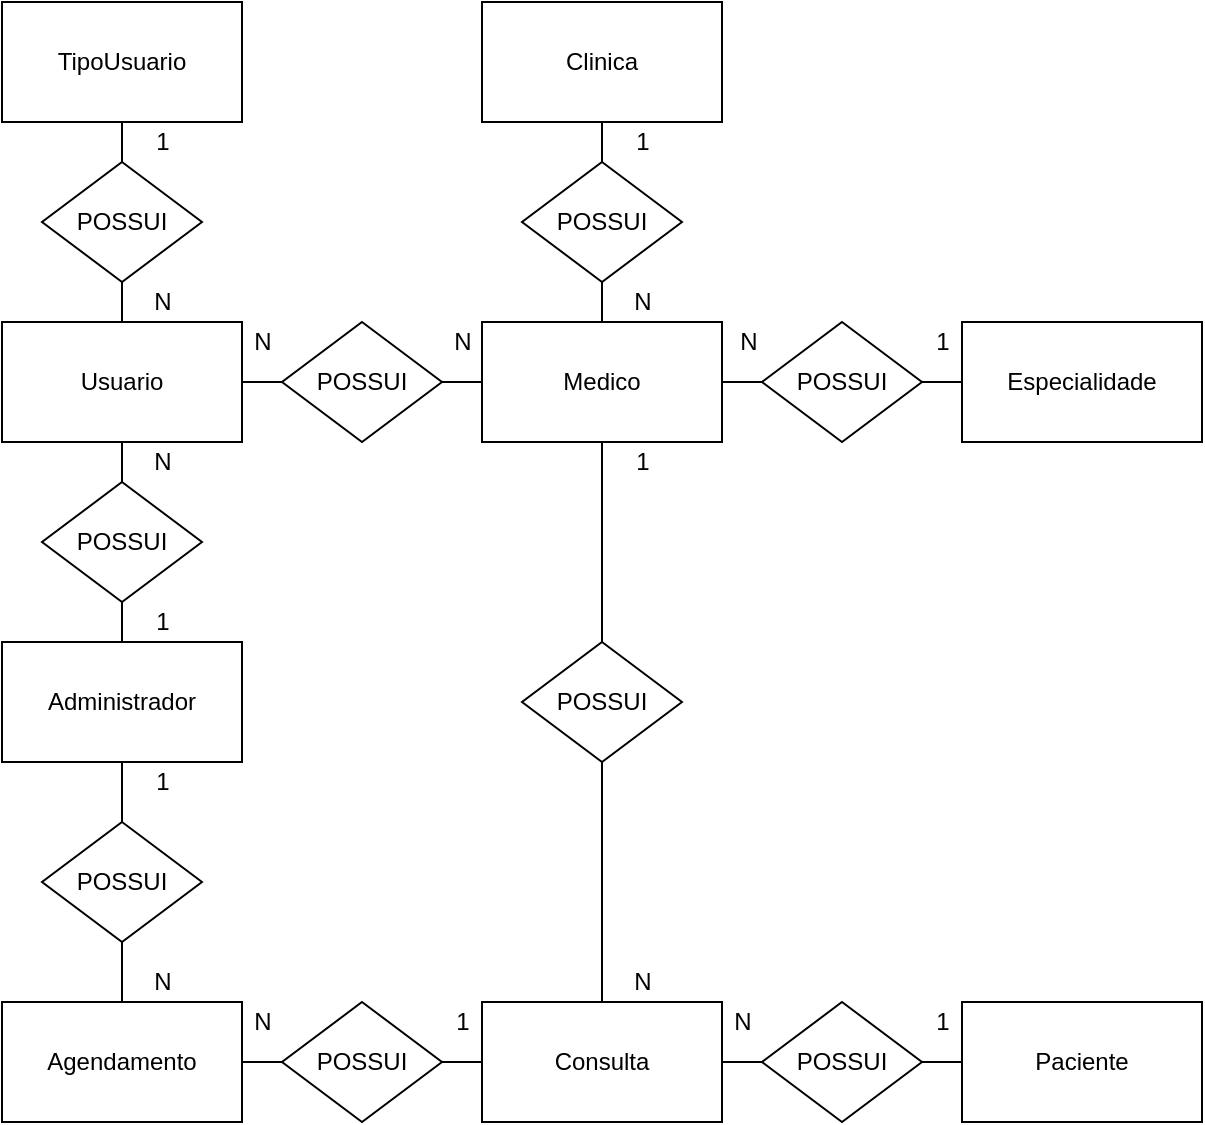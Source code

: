 <mxfile version="12.6.7" type="device" pages="2"><diagram id="TQEibAYNLQD4fB1Y10O1" name="Conceitual"><mxGraphModel dx="1038" dy="531" grid="1" gridSize="10" guides="1" tooltips="1" connect="1" arrows="1" fold="1" page="1" pageScale="1" pageWidth="827" pageHeight="1169" math="0" shadow="0"><root><mxCell id="0"/><mxCell id="1" parent="0"/><mxCell id="JsGU8WFExChSPO1EFhn9-9" value="" style="edgeStyle=orthogonalEdgeStyle;rounded=0;orthogonalLoop=1;jettySize=auto;html=1;endArrow=none;endFill=0;" edge="1" parent="1" source="qaAcS1WDmb_CQuU-TjrD-1" target="JsGU8WFExChSPO1EFhn9-8"><mxGeometry relative="1" as="geometry"/></mxCell><mxCell id="qaAcS1WDmb_CQuU-TjrD-1" value="TipoUsuario" style="rounded=0;whiteSpace=wrap;html=1;" vertex="1" parent="1"><mxGeometry x="40" y="40" width="120" height="60" as="geometry"/></mxCell><mxCell id="qaAcS1WDmb_CQuU-TjrD-23" value="" style="edgeStyle=orthogonalEdgeStyle;rounded=0;orthogonalLoop=1;jettySize=auto;html=1;endArrow=none;endFill=0;" edge="1" parent="1" source="qaAcS1WDmb_CQuU-TjrD-2" target="qaAcS1WDmb_CQuU-TjrD-7"><mxGeometry relative="1" as="geometry"/></mxCell><mxCell id="qaAcS1WDmb_CQuU-TjrD-2" value="Clinica" style="rounded=0;whiteSpace=wrap;html=1;" vertex="1" parent="1"><mxGeometry x="280" y="40" width="120" height="60" as="geometry"/></mxCell><mxCell id="qaAcS1WDmb_CQuU-TjrD-6" value="Paciente" style="rounded=0;whiteSpace=wrap;html=1;" vertex="1" parent="1"><mxGeometry x="520" y="540" width="120" height="60" as="geometry"/></mxCell><mxCell id="qaAcS1WDmb_CQuU-TjrD-7" value="POSSUI" style="rhombus;whiteSpace=wrap;html=1;" vertex="1" parent="1"><mxGeometry x="300" y="120" width="80" height="60" as="geometry"/></mxCell><mxCell id="kOz3PuAdi-JcdX0EaxmS-5" value="" style="edgeStyle=orthogonalEdgeStyle;rounded=0;orthogonalLoop=1;jettySize=auto;html=1;endArrow=none;endFill=0;" edge="1" parent="1" source="qaAcS1WDmb_CQuU-TjrD-26" target="2de9z5_rEX5cjJk7qdY--2"><mxGeometry relative="1" as="geometry"/></mxCell><mxCell id="JsGU8WFExChSPO1EFhn9-15" value="" style="edgeStyle=orthogonalEdgeStyle;rounded=0;orthogonalLoop=1;jettySize=auto;html=1;endArrow=none;endFill=0;" edge="1" parent="1" source="qaAcS1WDmb_CQuU-TjrD-26" target="JsGU8WFExChSPO1EFhn9-13"><mxGeometry relative="1" as="geometry"/></mxCell><mxCell id="qaAcS1WDmb_CQuU-TjrD-26" value="Medico" style="rounded=0;whiteSpace=wrap;html=1;" vertex="1" parent="1"><mxGeometry x="280" y="200" width="120" height="60" as="geometry"/></mxCell><mxCell id="qaAcS1WDmb_CQuU-TjrD-27" value="" style="edgeStyle=orthogonalEdgeStyle;rounded=0;orthogonalLoop=1;jettySize=auto;html=1;endArrow=none;endFill=0;" edge="1" parent="1" source="qaAcS1WDmb_CQuU-TjrD-7" target="qaAcS1WDmb_CQuU-TjrD-26"><mxGeometry relative="1" as="geometry"><mxPoint x="340" y="320" as="sourcePoint"/><mxPoint x="340" y="400" as="targetPoint"/></mxGeometry></mxCell><mxCell id="qaAcS1WDmb_CQuU-TjrD-46" value="1" style="text;html=1;align=center;verticalAlign=middle;resizable=0;points=[];autosize=1;" vertex="1" parent="1"><mxGeometry x="350" y="100" width="20" height="20" as="geometry"/></mxCell><mxCell id="qaAcS1WDmb_CQuU-TjrD-47" value="N" style="text;html=1;align=center;verticalAlign=middle;resizable=0;points=[];autosize=1;" vertex="1" parent="1"><mxGeometry x="350" y="180" width="20" height="20" as="geometry"/></mxCell><mxCell id="kOz3PuAdi-JcdX0EaxmS-6" value="" style="edgeStyle=orthogonalEdgeStyle;rounded=0;orthogonalLoop=1;jettySize=auto;html=1;endArrow=none;endFill=0;" edge="1" parent="1" source="2de9z5_rEX5cjJk7qdY--2"><mxGeometry relative="1" as="geometry"><mxPoint x="340" y="540" as="targetPoint"/></mxGeometry></mxCell><mxCell id="2de9z5_rEX5cjJk7qdY--2" value="POSSUI" style="rhombus;whiteSpace=wrap;html=1;" vertex="1" parent="1"><mxGeometry x="300" y="360" width="80" height="60" as="geometry"/></mxCell><mxCell id="kOz3PuAdi-JcdX0EaxmS-7" value="Consulta" style="rounded=0;whiteSpace=wrap;html=1;" vertex="1" parent="1"><mxGeometry x="280" y="540" width="120" height="60" as="geometry"/></mxCell><mxCell id="kOz3PuAdi-JcdX0EaxmS-15" value="" style="edgeStyle=orthogonalEdgeStyle;rounded=0;orthogonalLoop=1;jettySize=auto;html=1;endArrow=none;endFill=0;" edge="1" parent="1" source="kOz3PuAdi-JcdX0EaxmS-8" target="kOz3PuAdi-JcdX0EaxmS-14"><mxGeometry relative="1" as="geometry"/></mxCell><mxCell id="kOz3PuAdi-JcdX0EaxmS-8" value="Administrador" style="rounded=0;whiteSpace=wrap;html=1;" vertex="1" parent="1"><mxGeometry x="40" y="360" width="120" height="60" as="geometry"/></mxCell><mxCell id="kOz3PuAdi-JcdX0EaxmS-18" value="" style="edgeStyle=orthogonalEdgeStyle;rounded=0;orthogonalLoop=1;jettySize=auto;html=1;endArrow=none;endFill=0;" edge="1" parent="1" source="kOz3PuAdi-JcdX0EaxmS-9" target="kOz3PuAdi-JcdX0EaxmS-17"><mxGeometry relative="1" as="geometry"/></mxCell><mxCell id="kOz3PuAdi-JcdX0EaxmS-9" value="Agendamento" style="rounded=0;whiteSpace=wrap;html=1;" vertex="1" parent="1"><mxGeometry x="40" y="540" width="120" height="60" as="geometry"/></mxCell><mxCell id="kOz3PuAdi-JcdX0EaxmS-16" value="" style="edgeStyle=orthogonalEdgeStyle;rounded=0;orthogonalLoop=1;jettySize=auto;html=1;endArrow=none;endFill=0;" edge="1" parent="1" source="kOz3PuAdi-JcdX0EaxmS-14" target="kOz3PuAdi-JcdX0EaxmS-9"><mxGeometry relative="1" as="geometry"/></mxCell><mxCell id="kOz3PuAdi-JcdX0EaxmS-14" value="POSSUI" style="rhombus;whiteSpace=wrap;html=1;" vertex="1" parent="1"><mxGeometry x="60" y="450" width="80" height="60" as="geometry"/></mxCell><mxCell id="kOz3PuAdi-JcdX0EaxmS-19" value="" style="edgeStyle=orthogonalEdgeStyle;rounded=0;orthogonalLoop=1;jettySize=auto;html=1;endArrow=none;endFill=0;" edge="1" parent="1" source="kOz3PuAdi-JcdX0EaxmS-17" target="kOz3PuAdi-JcdX0EaxmS-7"><mxGeometry relative="1" as="geometry"/></mxCell><mxCell id="kOz3PuAdi-JcdX0EaxmS-17" value="POSSUI" style="rhombus;whiteSpace=wrap;html=1;" vertex="1" parent="1"><mxGeometry x="180" y="540" width="80" height="60" as="geometry"/></mxCell><mxCell id="kOz3PuAdi-JcdX0EaxmS-27" style="edgeStyle=orthogonalEdgeStyle;rounded=0;orthogonalLoop=1;jettySize=auto;html=1;exitX=0;exitY=0.5;exitDx=0;exitDy=0;entryX=1;entryY=0.5;entryDx=0;entryDy=0;endArrow=none;endFill=0;" edge="1" parent="1" source="kOz3PuAdi-JcdX0EaxmS-25" target="kOz3PuAdi-JcdX0EaxmS-7"><mxGeometry relative="1" as="geometry"/></mxCell><mxCell id="JsGU8WFExChSPO1EFhn9-11" value="" style="edgeStyle=orthogonalEdgeStyle;rounded=0;orthogonalLoop=1;jettySize=auto;html=1;endArrow=none;endFill=0;" edge="1" parent="1" source="kOz3PuAdi-JcdX0EaxmS-25" target="qaAcS1WDmb_CQuU-TjrD-6"><mxGeometry relative="1" as="geometry"/></mxCell><mxCell id="kOz3PuAdi-JcdX0EaxmS-25" value="POSSUI" style="rhombus;whiteSpace=wrap;html=1;" vertex="1" parent="1"><mxGeometry x="420" y="540" width="80" height="60" as="geometry"/></mxCell><mxCell id="JsGU8WFExChSPO1EFhn9-3" value="" style="edgeStyle=orthogonalEdgeStyle;rounded=0;orthogonalLoop=1;jettySize=auto;html=1;endArrow=none;endFill=0;" edge="1" parent="1" source="JsGU8WFExChSPO1EFhn9-1" target="JsGU8WFExChSPO1EFhn9-2"><mxGeometry relative="1" as="geometry"/></mxCell><mxCell id="JsGU8WFExChSPO1EFhn9-6" value="" style="edgeStyle=orthogonalEdgeStyle;rounded=0;orthogonalLoop=1;jettySize=auto;html=1;endArrow=none;endFill=0;" edge="1" parent="1" source="JsGU8WFExChSPO1EFhn9-1" target="JsGU8WFExChSPO1EFhn9-5"><mxGeometry relative="1" as="geometry"/></mxCell><mxCell id="JsGU8WFExChSPO1EFhn9-1" value="Usuario" style="rounded=0;whiteSpace=wrap;html=1;" vertex="1" parent="1"><mxGeometry x="40" y="200" width="120" height="60" as="geometry"/></mxCell><mxCell id="JsGU8WFExChSPO1EFhn9-4" value="" style="edgeStyle=orthogonalEdgeStyle;rounded=0;orthogonalLoop=1;jettySize=auto;html=1;endArrow=none;endFill=0;" edge="1" parent="1" source="JsGU8WFExChSPO1EFhn9-2" target="kOz3PuAdi-JcdX0EaxmS-8"><mxGeometry relative="1" as="geometry"/></mxCell><mxCell id="JsGU8WFExChSPO1EFhn9-2" value="POSSUI" style="rhombus;whiteSpace=wrap;html=1;" vertex="1" parent="1"><mxGeometry x="60" y="280" width="80" height="60" as="geometry"/></mxCell><mxCell id="JsGU8WFExChSPO1EFhn9-7" value="" style="edgeStyle=orthogonalEdgeStyle;rounded=0;orthogonalLoop=1;jettySize=auto;html=1;endArrow=none;endFill=0;" edge="1" parent="1" source="JsGU8WFExChSPO1EFhn9-5" target="qaAcS1WDmb_CQuU-TjrD-26"><mxGeometry relative="1" as="geometry"/></mxCell><mxCell id="JsGU8WFExChSPO1EFhn9-5" value="POSSUI" style="rhombus;whiteSpace=wrap;html=1;" vertex="1" parent="1"><mxGeometry x="180" y="200" width="80" height="60" as="geometry"/></mxCell><mxCell id="JsGU8WFExChSPO1EFhn9-10" value="" style="edgeStyle=orthogonalEdgeStyle;rounded=0;orthogonalLoop=1;jettySize=auto;html=1;endArrow=none;endFill=0;" edge="1" parent="1" source="JsGU8WFExChSPO1EFhn9-8" target="JsGU8WFExChSPO1EFhn9-1"><mxGeometry relative="1" as="geometry"/></mxCell><mxCell id="JsGU8WFExChSPO1EFhn9-8" value="POSSUI" style="rhombus;whiteSpace=wrap;html=1;" vertex="1" parent="1"><mxGeometry x="60" y="120" width="80" height="60" as="geometry"/></mxCell><mxCell id="JsGU8WFExChSPO1EFhn9-12" value="Especialidade" style="rounded=0;whiteSpace=wrap;html=1;" vertex="1" parent="1"><mxGeometry x="520" y="200" width="120" height="60" as="geometry"/></mxCell><mxCell id="JsGU8WFExChSPO1EFhn9-14" value="" style="edgeStyle=orthogonalEdgeStyle;rounded=0;orthogonalLoop=1;jettySize=auto;html=1;endArrow=none;endFill=0;" edge="1" parent="1" source="JsGU8WFExChSPO1EFhn9-13" target="JsGU8WFExChSPO1EFhn9-12"><mxGeometry relative="1" as="geometry"/></mxCell><mxCell id="JsGU8WFExChSPO1EFhn9-13" value="POSSUI" style="rhombus;whiteSpace=wrap;html=1;" vertex="1" parent="1"><mxGeometry x="420" y="200" width="80" height="60" as="geometry"/></mxCell><mxCell id="JsGU8WFExChSPO1EFhn9-16" value="N" style="text;html=1;align=center;verticalAlign=middle;resizable=0;points=[];autosize=1;" vertex="1" parent="1"><mxGeometry x="110" y="180" width="20" height="20" as="geometry"/></mxCell><mxCell id="JsGU8WFExChSPO1EFhn9-17" value="1" style="text;html=1;align=center;verticalAlign=middle;resizable=0;points=[];autosize=1;" vertex="1" parent="1"><mxGeometry x="110" y="100" width="20" height="20" as="geometry"/></mxCell><mxCell id="JsGU8WFExChSPO1EFhn9-18" value="N" style="text;html=1;align=center;verticalAlign=middle;resizable=0;points=[];autosize=1;" vertex="1" parent="1"><mxGeometry x="110" y="260" width="20" height="20" as="geometry"/></mxCell><mxCell id="JsGU8WFExChSPO1EFhn9-19" value="1" style="text;html=1;align=center;verticalAlign=middle;resizable=0;points=[];autosize=1;" vertex="1" parent="1"><mxGeometry x="110" y="340" width="20" height="20" as="geometry"/></mxCell><mxCell id="JsGU8WFExChSPO1EFhn9-20" value="N" style="text;html=1;align=center;verticalAlign=middle;resizable=0;points=[];autosize=1;" vertex="1" parent="1"><mxGeometry x="160" y="200" width="20" height="20" as="geometry"/></mxCell><mxCell id="JsGU8WFExChSPO1EFhn9-21" value="N" style="text;html=1;align=center;verticalAlign=middle;resizable=0;points=[];autosize=1;" vertex="1" parent="1"><mxGeometry x="260" y="200" width="20" height="20" as="geometry"/></mxCell><mxCell id="JsGU8WFExChSPO1EFhn9-22" value="N" style="text;html=1;align=center;verticalAlign=middle;resizable=0;points=[];autosize=1;" vertex="1" parent="1"><mxGeometry x="403" y="200" width="20" height="20" as="geometry"/></mxCell><mxCell id="JsGU8WFExChSPO1EFhn9-23" value="1" style="text;html=1;align=center;verticalAlign=middle;resizable=0;points=[];autosize=1;" vertex="1" parent="1"><mxGeometry x="500" y="200" width="20" height="20" as="geometry"/></mxCell><mxCell id="JsGU8WFExChSPO1EFhn9-24" value="1" style="text;html=1;align=center;verticalAlign=middle;resizable=0;points=[];autosize=1;" vertex="1" parent="1"><mxGeometry x="350" y="260" width="20" height="20" as="geometry"/></mxCell><mxCell id="JsGU8WFExChSPO1EFhn9-25" value="N" style="text;html=1;align=center;verticalAlign=middle;resizable=0;points=[];autosize=1;" vertex="1" parent="1"><mxGeometry x="350" y="520" width="20" height="20" as="geometry"/></mxCell><mxCell id="JsGU8WFExChSPO1EFhn9-26" value="1" style="text;html=1;align=center;verticalAlign=middle;resizable=0;points=[];autosize=1;" vertex="1" parent="1"><mxGeometry x="110" y="420" width="20" height="20" as="geometry"/></mxCell><mxCell id="JsGU8WFExChSPO1EFhn9-27" value="N" style="text;html=1;align=center;verticalAlign=middle;resizable=0;points=[];autosize=1;" vertex="1" parent="1"><mxGeometry x="110" y="520" width="20" height="20" as="geometry"/></mxCell><mxCell id="JsGU8WFExChSPO1EFhn9-28" value="N" style="text;html=1;align=center;verticalAlign=middle;resizable=0;points=[];autosize=1;" vertex="1" parent="1"><mxGeometry x="160" y="540" width="20" height="20" as="geometry"/></mxCell><mxCell id="JsGU8WFExChSPO1EFhn9-29" value="1" style="text;html=1;align=center;verticalAlign=middle;resizable=0;points=[];autosize=1;" vertex="1" parent="1"><mxGeometry x="260" y="540" width="20" height="20" as="geometry"/></mxCell><mxCell id="JsGU8WFExChSPO1EFhn9-30" value="N" style="text;html=1;align=center;verticalAlign=middle;resizable=0;points=[];autosize=1;" vertex="1" parent="1"><mxGeometry x="400" y="540" width="20" height="20" as="geometry"/></mxCell><mxCell id="JsGU8WFExChSPO1EFhn9-31" value="1" style="text;html=1;align=center;verticalAlign=middle;resizable=0;points=[];autosize=1;" vertex="1" parent="1"><mxGeometry x="500" y="540" width="20" height="20" as="geometry"/></mxCell></root></mxGraphModel></diagram><diagram id="VWDOkoQ47A2QnLUfGnRu" name="Logico"><mxGraphModel dx="1038" dy="1700" grid="1" gridSize="10" guides="1" tooltips="1" connect="1" arrows="1" fold="1" page="1" pageScale="1" pageWidth="827" pageHeight="1169" math="0" shadow="0"><root><mxCell id="0JtHbBOzwV4y9Ty-FAQr-0"/><mxCell id="0JtHbBOzwV4y9Ty-FAQr-1" parent="0JtHbBOzwV4y9Ty-FAQr-0"/><mxCell id="dX041_CY7bI-gpifga4f-0" value="Clinica" style="swimlane;fontStyle=0;childLayout=stackLayout;horizontal=1;startSize=26;fillColor=#e0e0e0;horizontalStack=0;resizeParent=1;resizeParentMax=0;resizeLast=0;collapsible=1;marginBottom=0;swimlaneFillColor=#ffffff;align=center;fontSize=14;" vertex="1" parent="0JtHbBOzwV4y9Ty-FAQr-1"><mxGeometry x="70" y="340" width="160" height="186" as="geometry"/></mxCell><mxCell id="dX041_CY7bI-gpifga4f-1" value="IdClinica" style="shape=partialRectangle;top=0;left=0;right=0;bottom=1;align=left;verticalAlign=middle;fillColor=none;spacingLeft=34;spacingRight=4;overflow=hidden;rotatable=0;points=[[0,0.5],[1,0.5]];portConstraint=eastwest;dropTarget=0;fontStyle=5;fontSize=12;" vertex="1" parent="dX041_CY7bI-gpifga4f-0"><mxGeometry y="26" width="160" height="30" as="geometry"/></mxCell><mxCell id="dX041_CY7bI-gpifga4f-2" value="PK" style="shape=partialRectangle;top=0;left=0;bottom=0;fillColor=none;align=left;verticalAlign=middle;spacingLeft=4;spacingRight=4;overflow=hidden;rotatable=0;points=[];portConstraint=eastwest;part=1;fontSize=12;" vertex="1" connectable="0" parent="dX041_CY7bI-gpifga4f-1"><mxGeometry width="30" height="30" as="geometry"/></mxCell><mxCell id="dX041_CY7bI-gpifga4f-3" value="Endereço" style="shape=partialRectangle;top=0;left=0;right=0;bottom=0;align=left;verticalAlign=top;fillColor=none;spacingLeft=34;spacingRight=4;overflow=hidden;rotatable=0;points=[[0,0.5],[1,0.5]];portConstraint=eastwest;dropTarget=0;fontSize=12;" vertex="1" parent="dX041_CY7bI-gpifga4f-0"><mxGeometry y="56" width="160" height="26" as="geometry"/></mxCell><mxCell id="dX041_CY7bI-gpifga4f-4" value="" style="shape=partialRectangle;top=0;left=0;bottom=0;fillColor=none;align=left;verticalAlign=top;spacingLeft=4;spacingRight=4;overflow=hidden;rotatable=0;points=[];portConstraint=eastwest;part=1;fontSize=12;" vertex="1" connectable="0" parent="dX041_CY7bI-gpifga4f-3"><mxGeometry width="30" height="26" as="geometry"/></mxCell><mxCell id="dX041_CY7bI-gpifga4f-5" value="HoraAtendimento" style="shape=partialRectangle;top=0;left=0;right=0;bottom=0;align=left;verticalAlign=top;fillColor=none;spacingLeft=34;spacingRight=4;overflow=hidden;rotatable=0;points=[[0,0.5],[1,0.5]];portConstraint=eastwest;dropTarget=0;fontSize=12;" vertex="1" parent="dX041_CY7bI-gpifga4f-0"><mxGeometry y="82" width="160" height="26" as="geometry"/></mxCell><mxCell id="dX041_CY7bI-gpifga4f-6" value="" style="shape=partialRectangle;top=0;left=0;bottom=0;fillColor=none;align=left;verticalAlign=top;spacingLeft=4;spacingRight=4;overflow=hidden;rotatable=0;points=[];portConstraint=eastwest;part=1;fontSize=12;" vertex="1" connectable="0" parent="dX041_CY7bI-gpifga4f-5"><mxGeometry width="30" height="26" as="geometry"/></mxCell><mxCell id="dX041_CY7bI-gpifga4f-7" value="CNPJ" style="shape=partialRectangle;top=0;left=0;right=0;bottom=0;align=left;verticalAlign=top;fillColor=none;spacingLeft=34;spacingRight=4;overflow=hidden;rotatable=0;points=[[0,0.5],[1,0.5]];portConstraint=eastwest;dropTarget=0;fontSize=12;" vertex="1" parent="dX041_CY7bI-gpifga4f-0"><mxGeometry y="108" width="160" height="26" as="geometry"/></mxCell><mxCell id="dX041_CY7bI-gpifga4f-8" value="" style="shape=partialRectangle;top=0;left=0;bottom=0;fillColor=none;align=left;verticalAlign=top;spacingLeft=4;spacingRight=4;overflow=hidden;rotatable=0;points=[];portConstraint=eastwest;part=1;fontSize=12;" vertex="1" connectable="0" parent="dX041_CY7bI-gpifga4f-7"><mxGeometry width="30" height="26" as="geometry"/></mxCell><mxCell id="dX041_CY7bI-gpifga4f-11" value="NomeFantasia" style="shape=partialRectangle;top=0;left=0;right=0;bottom=0;align=left;verticalAlign=top;fillColor=none;spacingLeft=34;spacingRight=4;overflow=hidden;rotatable=0;points=[[0,0.5],[1,0.5]];portConstraint=eastwest;dropTarget=0;fontSize=12;" vertex="1" parent="dX041_CY7bI-gpifga4f-0"><mxGeometry y="134" width="160" height="26" as="geometry"/></mxCell><mxCell id="dX041_CY7bI-gpifga4f-12" value="" style="shape=partialRectangle;top=0;left=0;bottom=0;fillColor=none;align=left;verticalAlign=top;spacingLeft=4;spacingRight=4;overflow=hidden;rotatable=0;points=[];portConstraint=eastwest;part=1;fontSize=12;" vertex="1" connectable="0" parent="dX041_CY7bI-gpifga4f-11"><mxGeometry width="30" height="26" as="geometry"/></mxCell><mxCell id="dX041_CY7bI-gpifga4f-13" value="Razão Social" style="shape=partialRectangle;top=0;left=0;right=0;bottom=0;align=left;verticalAlign=top;fillColor=none;spacingLeft=34;spacingRight=4;overflow=hidden;rotatable=0;points=[[0,0.5],[1,0.5]];portConstraint=eastwest;dropTarget=0;fontSize=12;" vertex="1" parent="dX041_CY7bI-gpifga4f-0"><mxGeometry y="160" width="160" height="26" as="geometry"/></mxCell><mxCell id="dX041_CY7bI-gpifga4f-14" value="" style="shape=partialRectangle;top=0;left=0;bottom=0;fillColor=none;align=left;verticalAlign=top;spacingLeft=4;spacingRight=4;overflow=hidden;rotatable=0;points=[];portConstraint=eastwest;part=1;fontSize=12;" vertex="1" connectable="0" parent="dX041_CY7bI-gpifga4f-13"><mxGeometry width="30" height="26" as="geometry"/></mxCell><mxCell id="DBZuruwieEgpFmLycwh3-0" value="TipoUsuario" style="swimlane;fontStyle=0;childLayout=stackLayout;horizontal=1;startSize=26;fillColor=#e0e0e0;horizontalStack=0;resizeParent=1;resizeParentMax=0;resizeLast=0;collapsible=1;marginBottom=0;swimlaneFillColor=#ffffff;align=center;fontSize=14;" vertex="1" parent="0JtHbBOzwV4y9Ty-FAQr-1"><mxGeometry x="70" y="-30" width="160" height="82" as="geometry"/></mxCell><mxCell id="DBZuruwieEgpFmLycwh3-1" value="IdTipoUsuario" style="shape=partialRectangle;top=0;left=0;right=0;bottom=1;align=left;verticalAlign=middle;fillColor=none;spacingLeft=34;spacingRight=4;overflow=hidden;rotatable=0;points=[[0,0.5],[1,0.5]];portConstraint=eastwest;dropTarget=0;fontStyle=5;fontSize=12;" vertex="1" parent="DBZuruwieEgpFmLycwh3-0"><mxGeometry y="26" width="160" height="30" as="geometry"/></mxCell><mxCell id="DBZuruwieEgpFmLycwh3-2" value="PK" style="shape=partialRectangle;top=0;left=0;bottom=0;fillColor=none;align=left;verticalAlign=middle;spacingLeft=4;spacingRight=4;overflow=hidden;rotatable=0;points=[];portConstraint=eastwest;part=1;fontSize=12;" vertex="1" connectable="0" parent="DBZuruwieEgpFmLycwh3-1"><mxGeometry width="30" height="30" as="geometry"/></mxCell><mxCell id="DBZuruwieEgpFmLycwh3-3" value="Titulo" style="shape=partialRectangle;top=0;left=0;right=0;bottom=0;align=left;verticalAlign=top;fillColor=none;spacingLeft=34;spacingRight=4;overflow=hidden;rotatable=0;points=[[0,0.5],[1,0.5]];portConstraint=eastwest;dropTarget=0;fontSize=12;" vertex="1" parent="DBZuruwieEgpFmLycwh3-0"><mxGeometry y="56" width="160" height="26" as="geometry"/></mxCell><mxCell id="DBZuruwieEgpFmLycwh3-4" value="" style="shape=partialRectangle;top=0;left=0;bottom=0;fillColor=none;align=left;verticalAlign=top;spacingLeft=4;spacingRight=4;overflow=hidden;rotatable=0;points=[];portConstraint=eastwest;part=1;fontSize=12;" vertex="1" connectable="0" parent="DBZuruwieEgpFmLycwh3-3"><mxGeometry width="30" height="26" as="geometry"/></mxCell><mxCell id="Tr0hAzEVKhpb8CGS62Xd-0" value="Medico" style="swimlane;fontStyle=0;childLayout=stackLayout;horizontal=1;startSize=26;fillColor=#e0e0e0;horizontalStack=0;resizeParent=1;resizeParentMax=0;resizeLast=0;collapsible=1;marginBottom=0;swimlaneFillColor=#ffffff;align=center;fontSize=14;" vertex="1" parent="0JtHbBOzwV4y9Ty-FAQr-1"><mxGeometry x="303" y="180" width="160" height="224" as="geometry"/></mxCell><mxCell id="Tr0hAzEVKhpb8CGS62Xd-1" value="IdMedico" style="shape=partialRectangle;top=0;left=0;right=0;bottom=0;align=left;verticalAlign=middle;fillColor=none;spacingLeft=60;spacingRight=4;overflow=hidden;rotatable=0;points=[[0,0.5],[1,0.5]];portConstraint=eastwest;dropTarget=0;fontStyle=5;fontSize=12;" vertex="1" parent="Tr0hAzEVKhpb8CGS62Xd-0"><mxGeometry y="26" width="160" height="30" as="geometry"/></mxCell><mxCell id="Tr0hAzEVKhpb8CGS62Xd-2" value="PK" style="shape=partialRectangle;fontStyle=1;top=0;left=0;bottom=0;fillColor=none;align=left;verticalAlign=middle;spacingLeft=4;spacingRight=4;overflow=hidden;rotatable=0;points=[];portConstraint=eastwest;part=1;fontSize=12;" vertex="1" connectable="0" parent="Tr0hAzEVKhpb8CGS62Xd-1"><mxGeometry width="56" height="30" as="geometry"/></mxCell><mxCell id="Tr0hAzEVKhpb8CGS62Xd-3" value="IdUsuario" style="shape=partialRectangle;top=0;left=0;right=0;bottom=1;align=left;verticalAlign=middle;fillColor=none;spacingLeft=60;spacingRight=4;overflow=hidden;rotatable=0;points=[[0,0.5],[1,0.5]];portConstraint=eastwest;dropTarget=0;fontStyle=5;fontSize=12;strokeColor=none;" vertex="1" parent="Tr0hAzEVKhpb8CGS62Xd-0"><mxGeometry y="56" width="160" height="30" as="geometry"/></mxCell><mxCell id="Tr0hAzEVKhpb8CGS62Xd-4" value="FK" style="shape=partialRectangle;fontStyle=1;top=0;left=0;bottom=0;fillColor=none;align=left;verticalAlign=middle;spacingLeft=4;spacingRight=4;overflow=hidden;rotatable=0;points=[];portConstraint=eastwest;part=1;fontSize=12;" vertex="1" connectable="0" parent="Tr0hAzEVKhpb8CGS62Xd-3"><mxGeometry width="56" height="30" as="geometry"/></mxCell><mxCell id="1lnyQJvaajkyGC4tQjSb-11" value="IdEspecialidade" style="shape=partialRectangle;top=0;left=0;right=0;bottom=1;align=left;verticalAlign=middle;fillColor=none;spacingLeft=60;spacingRight=4;overflow=hidden;rotatable=0;points=[[0,0.5],[1,0.5]];portConstraint=eastwest;dropTarget=0;fontStyle=5;fontSize=12;strokeColor=none;" vertex="1" parent="Tr0hAzEVKhpb8CGS62Xd-0"><mxGeometry y="86" width="160" height="30" as="geometry"/></mxCell><mxCell id="1lnyQJvaajkyGC4tQjSb-12" value="FK" style="shape=partialRectangle;fontStyle=1;top=0;left=0;bottom=0;fillColor=none;align=left;verticalAlign=middle;spacingLeft=4;spacingRight=4;overflow=hidden;rotatable=0;points=[];portConstraint=eastwest;part=1;fontSize=12;" vertex="1" connectable="0" parent="1lnyQJvaajkyGC4tQjSb-11"><mxGeometry width="56" height="30" as="geometry"/></mxCell><mxCell id="eh8DnooNFAKW6Nufmg2B-0" value="IdClinica" style="shape=partialRectangle;top=0;left=0;right=0;bottom=1;align=left;verticalAlign=middle;fillColor=none;spacingLeft=60;spacingRight=4;overflow=hidden;rotatable=0;points=[[0,0.5],[1,0.5]];portConstraint=eastwest;dropTarget=0;fontStyle=5;fontSize=12;" vertex="1" parent="Tr0hAzEVKhpb8CGS62Xd-0"><mxGeometry y="116" width="160" height="30" as="geometry"/></mxCell><mxCell id="eh8DnooNFAKW6Nufmg2B-1" value="FK" style="shape=partialRectangle;fontStyle=1;top=0;left=0;bottom=0;fillColor=none;align=left;verticalAlign=middle;spacingLeft=4;spacingRight=4;overflow=hidden;rotatable=0;points=[];portConstraint=eastwest;part=1;fontSize=12;" vertex="1" connectable="0" parent="eh8DnooNFAKW6Nufmg2B-0"><mxGeometry width="56" height="30" as="geometry"/></mxCell><mxCell id="Tr0hAzEVKhpb8CGS62Xd-5" value="Nome" style="shape=partialRectangle;top=0;left=0;right=0;bottom=0;align=left;verticalAlign=top;fillColor=none;spacingLeft=60;spacingRight=4;overflow=hidden;rotatable=0;points=[[0,0.5],[1,0.5]];portConstraint=eastwest;dropTarget=0;fontSize=12;" vertex="1" parent="Tr0hAzEVKhpb8CGS62Xd-0"><mxGeometry y="146" width="160" height="26" as="geometry"/></mxCell><mxCell id="Tr0hAzEVKhpb8CGS62Xd-6" value="" style="shape=partialRectangle;top=0;left=0;bottom=0;fillColor=none;align=left;verticalAlign=top;spacingLeft=4;spacingRight=4;overflow=hidden;rotatable=0;points=[];portConstraint=eastwest;part=1;fontSize=12;" vertex="1" connectable="0" parent="Tr0hAzEVKhpb8CGS62Xd-5"><mxGeometry width="56" height="26" as="geometry"/></mxCell><mxCell id="rsZsfAKg5IyJIu7Wr4I_-0" value="Genero" style="shape=partialRectangle;top=0;left=0;right=0;bottom=0;align=left;verticalAlign=top;fillColor=none;spacingLeft=60;spacingRight=4;overflow=hidden;rotatable=0;points=[[0,0.5],[1,0.5]];portConstraint=eastwest;dropTarget=0;fontSize=12;" vertex="1" parent="Tr0hAzEVKhpb8CGS62Xd-0"><mxGeometry y="172" width="160" height="26" as="geometry"/></mxCell><mxCell id="rsZsfAKg5IyJIu7Wr4I_-1" value="" style="shape=partialRectangle;top=0;left=0;bottom=0;fillColor=none;align=left;verticalAlign=top;spacingLeft=4;spacingRight=4;overflow=hidden;rotatable=0;points=[];portConstraint=eastwest;part=1;fontSize=12;" vertex="1" connectable="0" parent="rsZsfAKg5IyJIu7Wr4I_-0"><mxGeometry width="56" height="26" as="geometry"/></mxCell><mxCell id="rsZsfAKg5IyJIu7Wr4I_-2" value="DataNascimento" style="shape=partialRectangle;top=0;left=0;right=0;bottom=0;align=left;verticalAlign=top;fillColor=none;spacingLeft=60;spacingRight=4;overflow=hidden;rotatable=0;points=[[0,0.5],[1,0.5]];portConstraint=eastwest;dropTarget=0;fontSize=12;" vertex="1" parent="Tr0hAzEVKhpb8CGS62Xd-0"><mxGeometry y="198" width="160" height="26" as="geometry"/></mxCell><mxCell id="rsZsfAKg5IyJIu7Wr4I_-3" value="" style="shape=partialRectangle;top=0;left=0;bottom=0;fillColor=none;align=left;verticalAlign=top;spacingLeft=4;spacingRight=4;overflow=hidden;rotatable=0;points=[];portConstraint=eastwest;part=1;fontSize=12;" vertex="1" connectable="0" parent="rsZsfAKg5IyJIu7Wr4I_-2"><mxGeometry width="56" height="26" as="geometry"/></mxCell><mxCell id="0hJHB5Rxx9AvpOSLfz8R-0" value="Usuario" style="swimlane;fontStyle=0;childLayout=stackLayout;horizontal=1;startSize=26;fillColor=#e0e0e0;horizontalStack=0;resizeParent=1;resizeParentMax=0;resizeLast=0;collapsible=1;marginBottom=0;swimlaneFillColor=#ffffff;align=center;fontSize=14;" vertex="1" parent="0JtHbBOzwV4y9Ty-FAQr-1"><mxGeometry x="70" y="100" width="160" height="86" as="geometry"/></mxCell><mxCell id="0hJHB5Rxx9AvpOSLfz8R-1" value="IdUsuario" style="shape=partialRectangle;top=0;left=0;right=0;bottom=0;align=left;verticalAlign=middle;fillColor=none;spacingLeft=60;spacingRight=4;overflow=hidden;rotatable=0;points=[[0,0.5],[1,0.5]];portConstraint=eastwest;dropTarget=0;fontStyle=5;fontSize=12;" vertex="1" parent="0hJHB5Rxx9AvpOSLfz8R-0"><mxGeometry y="26" width="160" height="30" as="geometry"/></mxCell><mxCell id="0hJHB5Rxx9AvpOSLfz8R-2" value="PK" style="shape=partialRectangle;fontStyle=1;top=0;left=0;bottom=0;fillColor=none;align=left;verticalAlign=middle;spacingLeft=4;spacingRight=4;overflow=hidden;rotatable=0;points=[];portConstraint=eastwest;part=1;fontSize=12;" vertex="1" connectable="0" parent="0hJHB5Rxx9AvpOSLfz8R-1"><mxGeometry width="56" height="30" as="geometry"/></mxCell><mxCell id="0hJHB5Rxx9AvpOSLfz8R-3" value="IdTipoUsuario" style="shape=partialRectangle;top=0;left=0;right=0;bottom=1;align=left;verticalAlign=middle;fillColor=none;spacingLeft=60;spacingRight=4;overflow=hidden;rotatable=0;points=[[0,0.5],[1,0.5]];portConstraint=eastwest;dropTarget=0;fontStyle=5;fontSize=12;" vertex="1" parent="0hJHB5Rxx9AvpOSLfz8R-0"><mxGeometry y="56" width="160" height="30" as="geometry"/></mxCell><mxCell id="0hJHB5Rxx9AvpOSLfz8R-4" value="FK" style="shape=partialRectangle;fontStyle=1;top=0;left=0;bottom=0;fillColor=none;align=left;verticalAlign=middle;spacingLeft=4;spacingRight=4;overflow=hidden;rotatable=0;points=[];portConstraint=eastwest;part=1;fontSize=12;" vertex="1" connectable="0" parent="0hJHB5Rxx9AvpOSLfz8R-3"><mxGeometry width="56" height="30" as="geometry"/></mxCell><mxCell id="W_-B2etyafJkuBM8uEkr-0" value="Administrador" style="swimlane;fontStyle=0;childLayout=stackLayout;horizontal=1;startSize=26;fillColor=#e0e0e0;horizontalStack=0;resizeParent=1;resizeParentMax=0;resizeLast=0;collapsible=1;marginBottom=0;swimlaneFillColor=#ffffff;align=center;fontSize=14;" vertex="1" parent="0JtHbBOzwV4y9Ty-FAQr-1"><mxGeometry x="308" y="-40" width="160" height="138" as="geometry"/></mxCell><mxCell id="W_-B2etyafJkuBM8uEkr-1" value="IdAdministrador" style="shape=partialRectangle;top=0;left=0;right=0;bottom=0;align=left;verticalAlign=middle;fillColor=none;spacingLeft=60;spacingRight=4;overflow=hidden;rotatable=0;points=[[0,0.5],[1,0.5]];portConstraint=eastwest;dropTarget=0;fontStyle=5;fontSize=12;" vertex="1" parent="W_-B2etyafJkuBM8uEkr-0"><mxGeometry y="26" width="160" height="30" as="geometry"/></mxCell><mxCell id="W_-B2etyafJkuBM8uEkr-2" value="PK" style="shape=partialRectangle;fontStyle=1;top=0;left=0;bottom=0;fillColor=none;align=left;verticalAlign=middle;spacingLeft=4;spacingRight=4;overflow=hidden;rotatable=0;points=[];portConstraint=eastwest;part=1;fontSize=12;" vertex="1" connectable="0" parent="W_-B2etyafJkuBM8uEkr-1"><mxGeometry width="56" height="30" as="geometry"/></mxCell><mxCell id="W_-B2etyafJkuBM8uEkr-3" value="IdUsuario" style="shape=partialRectangle;top=0;left=0;right=0;bottom=1;align=left;verticalAlign=middle;fillColor=none;spacingLeft=60;spacingRight=4;overflow=hidden;rotatable=0;points=[[0,0.5],[1,0.5]];portConstraint=eastwest;dropTarget=0;fontStyle=5;fontSize=12;" vertex="1" parent="W_-B2etyafJkuBM8uEkr-0"><mxGeometry y="56" width="160" height="30" as="geometry"/></mxCell><mxCell id="W_-B2etyafJkuBM8uEkr-4" value="FK" style="shape=partialRectangle;fontStyle=1;top=0;left=0;bottom=0;fillColor=none;align=left;verticalAlign=middle;spacingLeft=4;spacingRight=4;overflow=hidden;rotatable=0;points=[];portConstraint=eastwest;part=1;fontSize=12;" vertex="1" connectable="0" parent="W_-B2etyafJkuBM8uEkr-3"><mxGeometry width="56" height="30" as="geometry"/></mxCell><mxCell id="2A7nn7FW_v_AqEPLtX3J-10" value="Email" style="shape=partialRectangle;top=0;left=0;right=0;bottom=0;align=left;verticalAlign=top;fillColor=none;spacingLeft=60;spacingRight=4;overflow=hidden;rotatable=0;points=[[0,0.5],[1,0.5]];portConstraint=eastwest;dropTarget=0;fontSize=12;" vertex="1" parent="W_-B2etyafJkuBM8uEkr-0"><mxGeometry y="86" width="160" height="26" as="geometry"/></mxCell><mxCell id="2A7nn7FW_v_AqEPLtX3J-11" value="" style="shape=partialRectangle;top=0;left=0;bottom=0;fillColor=none;align=left;verticalAlign=top;spacingLeft=4;spacingRight=4;overflow=hidden;rotatable=0;points=[];portConstraint=eastwest;part=1;fontSize=12;" vertex="1" connectable="0" parent="2A7nn7FW_v_AqEPLtX3J-10"><mxGeometry width="56" height="26" as="geometry"/></mxCell><mxCell id="2A7nn7FW_v_AqEPLtX3J-14" value="Senha" style="shape=partialRectangle;top=0;left=0;right=0;bottom=0;align=left;verticalAlign=top;fillColor=none;spacingLeft=60;spacingRight=4;overflow=hidden;rotatable=0;points=[[0,0.5],[1,0.5]];portConstraint=eastwest;dropTarget=0;fontSize=12;" vertex="1" parent="W_-B2etyafJkuBM8uEkr-0"><mxGeometry y="112" width="160" height="26" as="geometry"/></mxCell><mxCell id="2A7nn7FW_v_AqEPLtX3J-15" value="" style="shape=partialRectangle;top=0;left=0;bottom=0;fillColor=none;align=left;verticalAlign=top;spacingLeft=4;spacingRight=4;overflow=hidden;rotatable=0;points=[];portConstraint=eastwest;part=1;fontSize=12;" vertex="1" connectable="0" parent="2A7nn7FW_v_AqEPLtX3J-14"><mxGeometry width="56" height="26" as="geometry"/></mxCell><mxCell id="mNYBplPi3pLB3dPBWDCJ-0" value="Consulta" style="swimlane;fontStyle=0;childLayout=stackLayout;horizontal=1;startSize=26;fillColor=#e0e0e0;horizontalStack=0;resizeParent=1;resizeParentMax=0;resizeLast=0;collapsible=1;marginBottom=0;swimlaneFillColor=#ffffff;align=center;fontSize=14;" vertex="1" parent="0JtHbBOzwV4y9Ty-FAQr-1"><mxGeometry x="540" y="142" width="160" height="172" as="geometry"/></mxCell><mxCell id="mNYBplPi3pLB3dPBWDCJ-1" value="IdConsulta" style="shape=partialRectangle;top=0;left=0;right=0;bottom=0;align=left;verticalAlign=middle;fillColor=none;spacingLeft=60;spacingRight=4;overflow=hidden;rotatable=0;points=[[0,0.5],[1,0.5]];portConstraint=eastwest;dropTarget=0;fontStyle=5;fontSize=12;" vertex="1" parent="mNYBplPi3pLB3dPBWDCJ-0"><mxGeometry y="26" width="160" height="30" as="geometry"/></mxCell><mxCell id="mNYBplPi3pLB3dPBWDCJ-2" value="PK" style="shape=partialRectangle;fontStyle=1;top=0;left=0;bottom=0;fillColor=none;align=left;verticalAlign=middle;spacingLeft=4;spacingRight=4;overflow=hidden;rotatable=0;points=[];portConstraint=eastwest;part=1;fontSize=12;" vertex="1" connectable="0" parent="mNYBplPi3pLB3dPBWDCJ-1"><mxGeometry width="56" height="30" as="geometry"/></mxCell><mxCell id="mNYBplPi3pLB3dPBWDCJ-3" value="IdMedico" style="shape=partialRectangle;top=0;left=0;right=0;bottom=1;align=left;verticalAlign=middle;fillColor=none;spacingLeft=60;spacingRight=4;overflow=hidden;rotatable=0;points=[[0,0.5],[1,0.5]];portConstraint=eastwest;dropTarget=0;fontStyle=5;fontSize=12;strokeColor=none;" vertex="1" parent="mNYBplPi3pLB3dPBWDCJ-0"><mxGeometry y="56" width="160" height="30" as="geometry"/></mxCell><mxCell id="mNYBplPi3pLB3dPBWDCJ-4" value="FK" style="shape=partialRectangle;fontStyle=1;top=0;left=0;bottom=0;fillColor=none;align=left;verticalAlign=middle;spacingLeft=4;spacingRight=4;overflow=hidden;rotatable=0;points=[];portConstraint=eastwest;part=1;fontSize=12;" vertex="1" connectable="0" parent="mNYBplPi3pLB3dPBWDCJ-3"><mxGeometry width="56" height="30" as="geometry"/></mxCell><mxCell id="2A7nn7FW_v_AqEPLtX3J-7" value="IdAgendamento" style="shape=partialRectangle;top=0;left=0;right=0;bottom=1;align=left;verticalAlign=middle;fillColor=none;spacingLeft=60;spacingRight=4;overflow=hidden;rotatable=0;points=[[0,0.5],[1,0.5]];portConstraint=eastwest;dropTarget=0;fontStyle=5;fontSize=12;strokeColor=none;" vertex="1" parent="mNYBplPi3pLB3dPBWDCJ-0"><mxGeometry y="86" width="160" height="30" as="geometry"/></mxCell><mxCell id="2A7nn7FW_v_AqEPLtX3J-8" value="FK" style="shape=partialRectangle;fontStyle=1;top=0;left=0;bottom=0;fillColor=none;align=left;verticalAlign=middle;spacingLeft=4;spacingRight=4;overflow=hidden;rotatable=0;points=[];portConstraint=eastwest;part=1;fontSize=12;" vertex="1" connectable="0" parent="2A7nn7FW_v_AqEPLtX3J-7"><mxGeometry width="56" height="30" as="geometry"/></mxCell><mxCell id="2A7nn7FW_v_AqEPLtX3J-18" value="IdPaciente" style="shape=partialRectangle;top=0;left=0;right=0;bottom=1;align=left;verticalAlign=middle;fillColor=none;spacingLeft=60;spacingRight=4;overflow=hidden;rotatable=0;points=[[0,0.5],[1,0.5]];portConstraint=eastwest;dropTarget=0;fontStyle=5;fontSize=12;" vertex="1" parent="mNYBplPi3pLB3dPBWDCJ-0"><mxGeometry y="116" width="160" height="30" as="geometry"/></mxCell><mxCell id="2A7nn7FW_v_AqEPLtX3J-19" value="FK" style="shape=partialRectangle;fontStyle=1;top=0;left=0;bottom=0;fillColor=none;align=left;verticalAlign=middle;spacingLeft=4;spacingRight=4;overflow=hidden;rotatable=0;points=[];portConstraint=eastwest;part=1;fontSize=12;" vertex="1" connectable="0" parent="2A7nn7FW_v_AqEPLtX3J-18"><mxGeometry width="56" height="30" as="geometry"/></mxCell><mxCell id="h2vtVcskR4P_nLg1hz7y-0" value="Descrição" style="shape=partialRectangle;top=0;left=0;right=0;bottom=0;align=left;verticalAlign=top;fillColor=none;spacingLeft=60;spacingRight=4;overflow=hidden;rotatable=0;points=[[0,0.5],[1,0.5]];portConstraint=eastwest;dropTarget=0;fontSize=12;" vertex="1" parent="mNYBplPi3pLB3dPBWDCJ-0"><mxGeometry y="146" width="160" height="26" as="geometry"/></mxCell><mxCell id="h2vtVcskR4P_nLg1hz7y-1" value="" style="shape=partialRectangle;top=0;left=0;bottom=0;fillColor=none;align=left;verticalAlign=top;spacingLeft=4;spacingRight=4;overflow=hidden;rotatable=0;points=[];portConstraint=eastwest;part=1;fontSize=12;" vertex="1" connectable="0" parent="h2vtVcskR4P_nLg1hz7y-0"><mxGeometry width="56" height="26" as="geometry"/></mxCell><mxCell id="1lnyQJvaajkyGC4tQjSb-0" value="Especialidade" style="swimlane;fontStyle=0;childLayout=stackLayout;horizontal=1;startSize=26;fillColor=#e0e0e0;horizontalStack=0;resizeParent=1;resizeParentMax=0;resizeLast=0;collapsible=1;marginBottom=0;swimlaneFillColor=#ffffff;align=center;fontSize=14;" vertex="1" parent="0JtHbBOzwV4y9Ty-FAQr-1"><mxGeometry x="70" y="240" width="160" height="82" as="geometry"/></mxCell><mxCell id="1lnyQJvaajkyGC4tQjSb-1" value="IdEspecialidade" style="shape=partialRectangle;top=0;left=0;right=0;bottom=1;align=left;verticalAlign=middle;fillColor=none;spacingLeft=34;spacingRight=4;overflow=hidden;rotatable=0;points=[[0,0.5],[1,0.5]];portConstraint=eastwest;dropTarget=0;fontStyle=5;fontSize=12;" vertex="1" parent="1lnyQJvaajkyGC4tQjSb-0"><mxGeometry y="26" width="160" height="30" as="geometry"/></mxCell><mxCell id="1lnyQJvaajkyGC4tQjSb-2" value="PK" style="shape=partialRectangle;top=0;left=0;bottom=0;fillColor=none;align=left;verticalAlign=middle;spacingLeft=4;spacingRight=4;overflow=hidden;rotatable=0;points=[];portConstraint=eastwest;part=1;fontSize=12;" vertex="1" connectable="0" parent="1lnyQJvaajkyGC4tQjSb-1"><mxGeometry width="30" height="30" as="geometry"/></mxCell><mxCell id="1lnyQJvaajkyGC4tQjSb-3" value="Titulo" style="shape=partialRectangle;top=0;left=0;right=0;bottom=0;align=left;verticalAlign=top;fillColor=none;spacingLeft=34;spacingRight=4;overflow=hidden;rotatable=0;points=[[0,0.5],[1,0.5]];portConstraint=eastwest;dropTarget=0;fontSize=12;" vertex="1" parent="1lnyQJvaajkyGC4tQjSb-0"><mxGeometry y="56" width="160" height="26" as="geometry"/></mxCell><mxCell id="1lnyQJvaajkyGC4tQjSb-4" value="" style="shape=partialRectangle;top=0;left=0;bottom=0;fillColor=none;align=left;verticalAlign=top;spacingLeft=4;spacingRight=4;overflow=hidden;rotatable=0;points=[];portConstraint=eastwest;part=1;fontSize=12;" vertex="1" connectable="0" parent="1lnyQJvaajkyGC4tQjSb-3"><mxGeometry width="30" height="26" as="geometry"/></mxCell><mxCell id="xn4TAbpi0phZ4vs9cX5U-0" value="Paciente" style="swimlane;fontStyle=0;childLayout=stackLayout;horizontal=1;startSize=26;fillColor=#e0e0e0;horizontalStack=0;resizeParent=1;resizeParentMax=0;resizeLast=0;collapsible=1;marginBottom=0;swimlaneFillColor=#ffffff;align=center;fontSize=14;" vertex="1" parent="0JtHbBOzwV4y9Ty-FAQr-1"><mxGeometry x="303" y="420" width="160" height="186" as="geometry"/></mxCell><mxCell id="xn4TAbpi0phZ4vs9cX5U-1" value="IdPaciente" style="shape=partialRectangle;top=0;left=0;right=0;bottom=1;align=left;verticalAlign=middle;fillColor=none;spacingLeft=34;spacingRight=4;overflow=hidden;rotatable=0;points=[[0,0.5],[1,0.5]];portConstraint=eastwest;dropTarget=0;fontStyle=5;fontSize=12;" vertex="1" parent="xn4TAbpi0phZ4vs9cX5U-0"><mxGeometry y="26" width="160" height="30" as="geometry"/></mxCell><mxCell id="xn4TAbpi0phZ4vs9cX5U-2" value="PK" style="shape=partialRectangle;top=0;left=0;bottom=0;fillColor=none;align=left;verticalAlign=middle;spacingLeft=4;spacingRight=4;overflow=hidden;rotatable=0;points=[];portConstraint=eastwest;part=1;fontSize=12;" vertex="1" connectable="0" parent="xn4TAbpi0phZ4vs9cX5U-1"><mxGeometry width="30" height="30" as="geometry"/></mxCell><mxCell id="xn4TAbpi0phZ4vs9cX5U-3" value="Nome" style="shape=partialRectangle;top=0;left=0;right=0;bottom=0;align=left;verticalAlign=top;fillColor=none;spacingLeft=34;spacingRight=4;overflow=hidden;rotatable=0;points=[[0,0.5],[1,0.5]];portConstraint=eastwest;dropTarget=0;fontSize=12;" vertex="1" parent="xn4TAbpi0phZ4vs9cX5U-0"><mxGeometry y="56" width="160" height="26" as="geometry"/></mxCell><mxCell id="xn4TAbpi0phZ4vs9cX5U-4" value="" style="shape=partialRectangle;top=0;left=0;bottom=0;fillColor=none;align=left;verticalAlign=top;spacingLeft=4;spacingRight=4;overflow=hidden;rotatable=0;points=[];portConstraint=eastwest;part=1;fontSize=12;" vertex="1" connectable="0" parent="xn4TAbpi0phZ4vs9cX5U-3"><mxGeometry width="30" height="26" as="geometry"/></mxCell><mxCell id="xn4TAbpi0phZ4vs9cX5U-5" value="DataNascimento" style="shape=partialRectangle;top=0;left=0;right=0;bottom=0;align=left;verticalAlign=top;fillColor=none;spacingLeft=34;spacingRight=4;overflow=hidden;rotatable=0;points=[[0,0.5],[1,0.5]];portConstraint=eastwest;dropTarget=0;fontSize=12;" vertex="1" parent="xn4TAbpi0phZ4vs9cX5U-0"><mxGeometry y="82" width="160" height="26" as="geometry"/></mxCell><mxCell id="xn4TAbpi0phZ4vs9cX5U-6" value="" style="shape=partialRectangle;top=0;left=0;bottom=0;fillColor=none;align=left;verticalAlign=top;spacingLeft=4;spacingRight=4;overflow=hidden;rotatable=0;points=[];portConstraint=eastwest;part=1;fontSize=12;" vertex="1" connectable="0" parent="xn4TAbpi0phZ4vs9cX5U-5"><mxGeometry width="30" height="26" as="geometry"/></mxCell><mxCell id="xn4TAbpi0phZ4vs9cX5U-7" value="Genero" style="shape=partialRectangle;top=0;left=0;right=0;bottom=0;align=left;verticalAlign=top;fillColor=none;spacingLeft=34;spacingRight=4;overflow=hidden;rotatable=0;points=[[0,0.5],[1,0.5]];portConstraint=eastwest;dropTarget=0;fontSize=12;" vertex="1" parent="xn4TAbpi0phZ4vs9cX5U-0"><mxGeometry y="108" width="160" height="26" as="geometry"/></mxCell><mxCell id="xn4TAbpi0phZ4vs9cX5U-8" value="" style="shape=partialRectangle;top=0;left=0;bottom=0;fillColor=none;align=left;verticalAlign=top;spacingLeft=4;spacingRight=4;overflow=hidden;rotatable=0;points=[];portConstraint=eastwest;part=1;fontSize=12;" vertex="1" connectable="0" parent="xn4TAbpi0phZ4vs9cX5U-7"><mxGeometry width="30" height="26" as="geometry"/></mxCell><mxCell id="xn4TAbpi0phZ4vs9cX5U-11" value="CPF" style="shape=partialRectangle;top=0;left=0;right=0;bottom=0;align=left;verticalAlign=top;fillColor=none;spacingLeft=34;spacingRight=4;overflow=hidden;rotatable=0;points=[[0,0.5],[1,0.5]];portConstraint=eastwest;dropTarget=0;fontSize=12;" vertex="1" parent="xn4TAbpi0phZ4vs9cX5U-0"><mxGeometry y="134" width="160" height="26" as="geometry"/></mxCell><mxCell id="xn4TAbpi0phZ4vs9cX5U-12" value="" style="shape=partialRectangle;top=0;left=0;bottom=0;fillColor=none;align=left;verticalAlign=top;spacingLeft=4;spacingRight=4;overflow=hidden;rotatable=0;points=[];portConstraint=eastwest;part=1;fontSize=12;" vertex="1" connectable="0" parent="xn4TAbpi0phZ4vs9cX5U-11"><mxGeometry width="30" height="26" as="geometry"/></mxCell><mxCell id="2A7nn7FW_v_AqEPLtX3J-16" value="Email" style="shape=partialRectangle;top=0;left=0;right=0;bottom=0;align=left;verticalAlign=top;fillColor=none;spacingLeft=34;spacingRight=4;overflow=hidden;rotatable=0;points=[[0,0.5],[1,0.5]];portConstraint=eastwest;dropTarget=0;fontSize=12;" vertex="1" parent="xn4TAbpi0phZ4vs9cX5U-0"><mxGeometry y="160" width="160" height="26" as="geometry"/></mxCell><mxCell id="2A7nn7FW_v_AqEPLtX3J-17" value="" style="shape=partialRectangle;top=0;left=0;bottom=0;fillColor=none;align=left;verticalAlign=top;spacingLeft=4;spacingRight=4;overflow=hidden;rotatable=0;points=[];portConstraint=eastwest;part=1;fontSize=12;" vertex="1" connectable="0" parent="2A7nn7FW_v_AqEPLtX3J-16"><mxGeometry width="30" height="26" as="geometry"/></mxCell><mxCell id="2A7nn7FW_v_AqEPLtX3J-0" value="Agendamento" style="swimlane;fontStyle=0;childLayout=stackLayout;horizontal=1;startSize=26;fillColor=#e0e0e0;horizontalStack=0;resizeParent=1;resizeParentMax=0;resizeLast=0;collapsible=1;marginBottom=0;swimlaneFillColor=#ffffff;align=center;fontSize=14;" vertex="1" parent="0JtHbBOzwV4y9Ty-FAQr-1"><mxGeometry x="520" y="-70" width="170" height="138" as="geometry"/></mxCell><mxCell id="2A7nn7FW_v_AqEPLtX3J-1" value="IdAgendamento" style="shape=partialRectangle;top=0;left=0;right=0;bottom=0;align=left;verticalAlign=middle;fillColor=none;spacingLeft=60;spacingRight=4;overflow=hidden;rotatable=0;points=[[0,0.5],[1,0.5]];portConstraint=eastwest;dropTarget=0;fontStyle=5;fontSize=12;" vertex="1" parent="2A7nn7FW_v_AqEPLtX3J-0"><mxGeometry y="26" width="170" height="30" as="geometry"/></mxCell><mxCell id="2A7nn7FW_v_AqEPLtX3J-2" value="PK" style="shape=partialRectangle;fontStyle=1;top=0;left=0;bottom=0;fillColor=none;align=left;verticalAlign=middle;spacingLeft=4;spacingRight=4;overflow=hidden;rotatable=0;points=[];portConstraint=eastwest;part=1;fontSize=12;" vertex="1" connectable="0" parent="2A7nn7FW_v_AqEPLtX3J-1"><mxGeometry width="56" height="30" as="geometry"/></mxCell><mxCell id="2A7nn7FW_v_AqEPLtX3J-3" value="IdAdministrador" style="shape=partialRectangle;top=0;left=0;right=0;bottom=1;align=left;verticalAlign=middle;fillColor=none;spacingLeft=60;spacingRight=4;overflow=hidden;rotatable=0;points=[[0,0.5],[1,0.5]];portConstraint=eastwest;dropTarget=0;fontStyle=5;fontSize=12;" vertex="1" parent="2A7nn7FW_v_AqEPLtX3J-0"><mxGeometry y="56" width="170" height="30" as="geometry"/></mxCell><mxCell id="2A7nn7FW_v_AqEPLtX3J-4" value="FK" style="shape=partialRectangle;fontStyle=1;top=0;left=0;bottom=0;fillColor=none;align=left;verticalAlign=middle;spacingLeft=4;spacingRight=4;overflow=hidden;rotatable=0;points=[];portConstraint=eastwest;part=1;fontSize=12;" vertex="1" connectable="0" parent="2A7nn7FW_v_AqEPLtX3J-3"><mxGeometry width="56" height="30" as="geometry"/></mxCell><mxCell id="2A7nn7FW_v_AqEPLtX3J-5" value="DataAgendamento" style="shape=partialRectangle;top=0;left=0;right=0;bottom=0;align=left;verticalAlign=top;fillColor=none;spacingLeft=60;spacingRight=4;overflow=hidden;rotatable=0;points=[[0,0.5],[1,0.5]];portConstraint=eastwest;dropTarget=0;fontSize=12;" vertex="1" parent="2A7nn7FW_v_AqEPLtX3J-0"><mxGeometry y="86" width="170" height="26" as="geometry"/></mxCell><mxCell id="2A7nn7FW_v_AqEPLtX3J-6" value="" style="shape=partialRectangle;top=0;left=0;bottom=0;fillColor=none;align=left;verticalAlign=top;spacingLeft=4;spacingRight=4;overflow=hidden;rotatable=0;points=[];portConstraint=eastwest;part=1;fontSize=12;" vertex="1" connectable="0" parent="2A7nn7FW_v_AqEPLtX3J-5"><mxGeometry width="56" height="26" as="geometry"/></mxCell><mxCell id="vjqht-3G3_1VIGkxnItA-10" value="Situação" style="shape=partialRectangle;top=0;left=0;right=0;bottom=0;align=left;verticalAlign=top;fillColor=none;spacingLeft=60;spacingRight=4;overflow=hidden;rotatable=0;points=[[0,0.5],[1,0.5]];portConstraint=eastwest;dropTarget=0;fontSize=12;" vertex="1" parent="2A7nn7FW_v_AqEPLtX3J-0"><mxGeometry y="112" width="170" height="26" as="geometry"/></mxCell><mxCell id="vjqht-3G3_1VIGkxnItA-11" value="" style="shape=partialRectangle;top=0;left=0;bottom=0;fillColor=none;align=left;verticalAlign=top;spacingLeft=4;spacingRight=4;overflow=hidden;rotatable=0;points=[];portConstraint=eastwest;part=1;fontSize=12;" vertex="1" connectable="0" parent="vjqht-3G3_1VIGkxnItA-10"><mxGeometry width="56" height="26" as="geometry"/></mxCell><mxCell id="vDxYvixKsyJvw0LYICFN-3" value="" style="edgeStyle=entityRelationEdgeStyle;fontSize=12;html=1;endArrow=ERoneToMany;entryX=0;entryY=0.5;entryDx=0;entryDy=0;exitX=1;exitY=0.5;exitDx=0;exitDy=0;" edge="1" parent="0JtHbBOzwV4y9Ty-FAQr-1" source="DBZuruwieEgpFmLycwh3-1" target="0hJHB5Rxx9AvpOSLfz8R-3"><mxGeometry width="100" height="100" relative="1" as="geometry"><mxPoint x="-20" y="370" as="sourcePoint"/><mxPoint x="80" y="270" as="targetPoint"/></mxGeometry></mxCell><mxCell id="vDxYvixKsyJvw0LYICFN-6" value="" style="edgeStyle=entityRelationEdgeStyle;fontSize=12;html=1;endArrow=ERoneToMany;exitX=1;exitY=0.5;exitDx=0;exitDy=0;entryX=0;entryY=0.5;entryDx=0;entryDy=0;" edge="1" parent="0JtHbBOzwV4y9Ty-FAQr-1" source="dX041_CY7bI-gpifga4f-1" target="eh8DnooNFAKW6Nufmg2B-0"><mxGeometry width="100" height="100" relative="1" as="geometry"><mxPoint x="270" y="490" as="sourcePoint"/><mxPoint x="370" y="390" as="targetPoint"/></mxGeometry></mxCell><mxCell id="vDxYvixKsyJvw0LYICFN-7" value="" style="edgeStyle=entityRelationEdgeStyle;fontSize=12;html=1;endArrow=ERoneToMany;exitX=1;exitY=0.5;exitDx=0;exitDy=0;entryX=0;entryY=0.5;entryDx=0;entryDy=0;" edge="1" parent="0JtHbBOzwV4y9Ty-FAQr-1" source="1lnyQJvaajkyGC4tQjSb-1" target="1lnyQJvaajkyGC4tQjSb-11"><mxGeometry width="100" height="100" relative="1" as="geometry"><mxPoint x="280" y="330" as="sourcePoint"/><mxPoint x="380" y="230" as="targetPoint"/></mxGeometry></mxCell><mxCell id="vDxYvixKsyJvw0LYICFN-8" value="" style="edgeStyle=entityRelationEdgeStyle;fontSize=12;html=1;endArrow=ERoneToMany;exitX=1;exitY=0.5;exitDx=0;exitDy=0;entryX=0;entryY=0.5;entryDx=0;entryDy=0;" edge="1" parent="0JtHbBOzwV4y9Ty-FAQr-1" source="0hJHB5Rxx9AvpOSLfz8R-1" target="Tr0hAzEVKhpb8CGS62Xd-3"><mxGeometry width="100" height="100" relative="1" as="geometry"><mxPoint x="370" y="140" as="sourcePoint"/><mxPoint x="470" y="40" as="targetPoint"/></mxGeometry></mxCell><mxCell id="vDxYvixKsyJvw0LYICFN-9" value="" style="edgeStyle=entityRelationEdgeStyle;fontSize=12;html=1;endArrow=ERoneToMany;exitX=1;exitY=0.5;exitDx=0;exitDy=0;" edge="1" parent="0JtHbBOzwV4y9Ty-FAQr-1" source="0hJHB5Rxx9AvpOSLfz8R-1" target="W_-B2etyafJkuBM8uEkr-3"><mxGeometry width="100" height="100" relative="1" as="geometry"><mxPoint x="520" y="160" as="sourcePoint"/><mxPoint x="620" y="60" as="targetPoint"/></mxGeometry></mxCell><mxCell id="jsoiAUlcvtkqGSb3cMzK-0" value="" style="edgeStyle=entityRelationEdgeStyle;fontSize=12;html=1;endArrow=ERoneToMany;exitX=1;exitY=0.5;exitDx=0;exitDy=0;entryX=0;entryY=0.5;entryDx=0;entryDy=0;" edge="1" parent="0JtHbBOzwV4y9Ty-FAQr-1" source="xn4TAbpi0phZ4vs9cX5U-1" target="2A7nn7FW_v_AqEPLtX3J-18"><mxGeometry width="100" height="100" relative="1" as="geometry"><mxPoint x="520" y="460" as="sourcePoint"/><mxPoint x="620" y="360" as="targetPoint"/></mxGeometry></mxCell><mxCell id="jsoiAUlcvtkqGSb3cMzK-1" value="" style="edgeStyle=entityRelationEdgeStyle;fontSize=12;html=1;endArrow=ERoneToMany;exitX=1;exitY=0.5;exitDx=0;exitDy=0;" edge="1" parent="0JtHbBOzwV4y9Ty-FAQr-1" source="W_-B2etyafJkuBM8uEkr-1" target="2A7nn7FW_v_AqEPLtX3J-3"><mxGeometry width="100" height="100" relative="1" as="geometry"><mxPoint x="700" y="110" as="sourcePoint"/><mxPoint x="800" y="10" as="targetPoint"/></mxGeometry></mxCell><mxCell id="jsoiAUlcvtkqGSb3cMzK-2" value="" style="edgeStyle=entityRelationEdgeStyle;fontSize=12;html=1;endArrow=ERoneToMany;exitX=1;exitY=0.5;exitDx=0;exitDy=0;entryX=0;entryY=0.5;entryDx=0;entryDy=0;" edge="1" parent="0JtHbBOzwV4y9Ty-FAQr-1" source="Tr0hAzEVKhpb8CGS62Xd-1" target="mNYBplPi3pLB3dPBWDCJ-3"><mxGeometry width="100" height="100" relative="1" as="geometry"><mxPoint x="570" y="450" as="sourcePoint"/><mxPoint x="670" y="350" as="targetPoint"/></mxGeometry></mxCell><mxCell id="jsoiAUlcvtkqGSb3cMzK-3" value="" style="edgeStyle=entityRelationEdgeStyle;fontSize=12;html=1;endArrow=ERoneToMany;exitX=1;exitY=0.5;exitDx=0;exitDy=0;entryX=0;entryY=0.5;entryDx=0;entryDy=0;" edge="1" parent="0JtHbBOzwV4y9Ty-FAQr-1" source="2A7nn7FW_v_AqEPLtX3J-1" target="2A7nn7FW_v_AqEPLtX3J-7"><mxGeometry width="100" height="100" relative="1" as="geometry"><mxPoint x="710" y="100" as="sourcePoint"/><mxPoint x="810" as="targetPoint"/></mxGeometry></mxCell></root></mxGraphModel></diagram></mxfile>